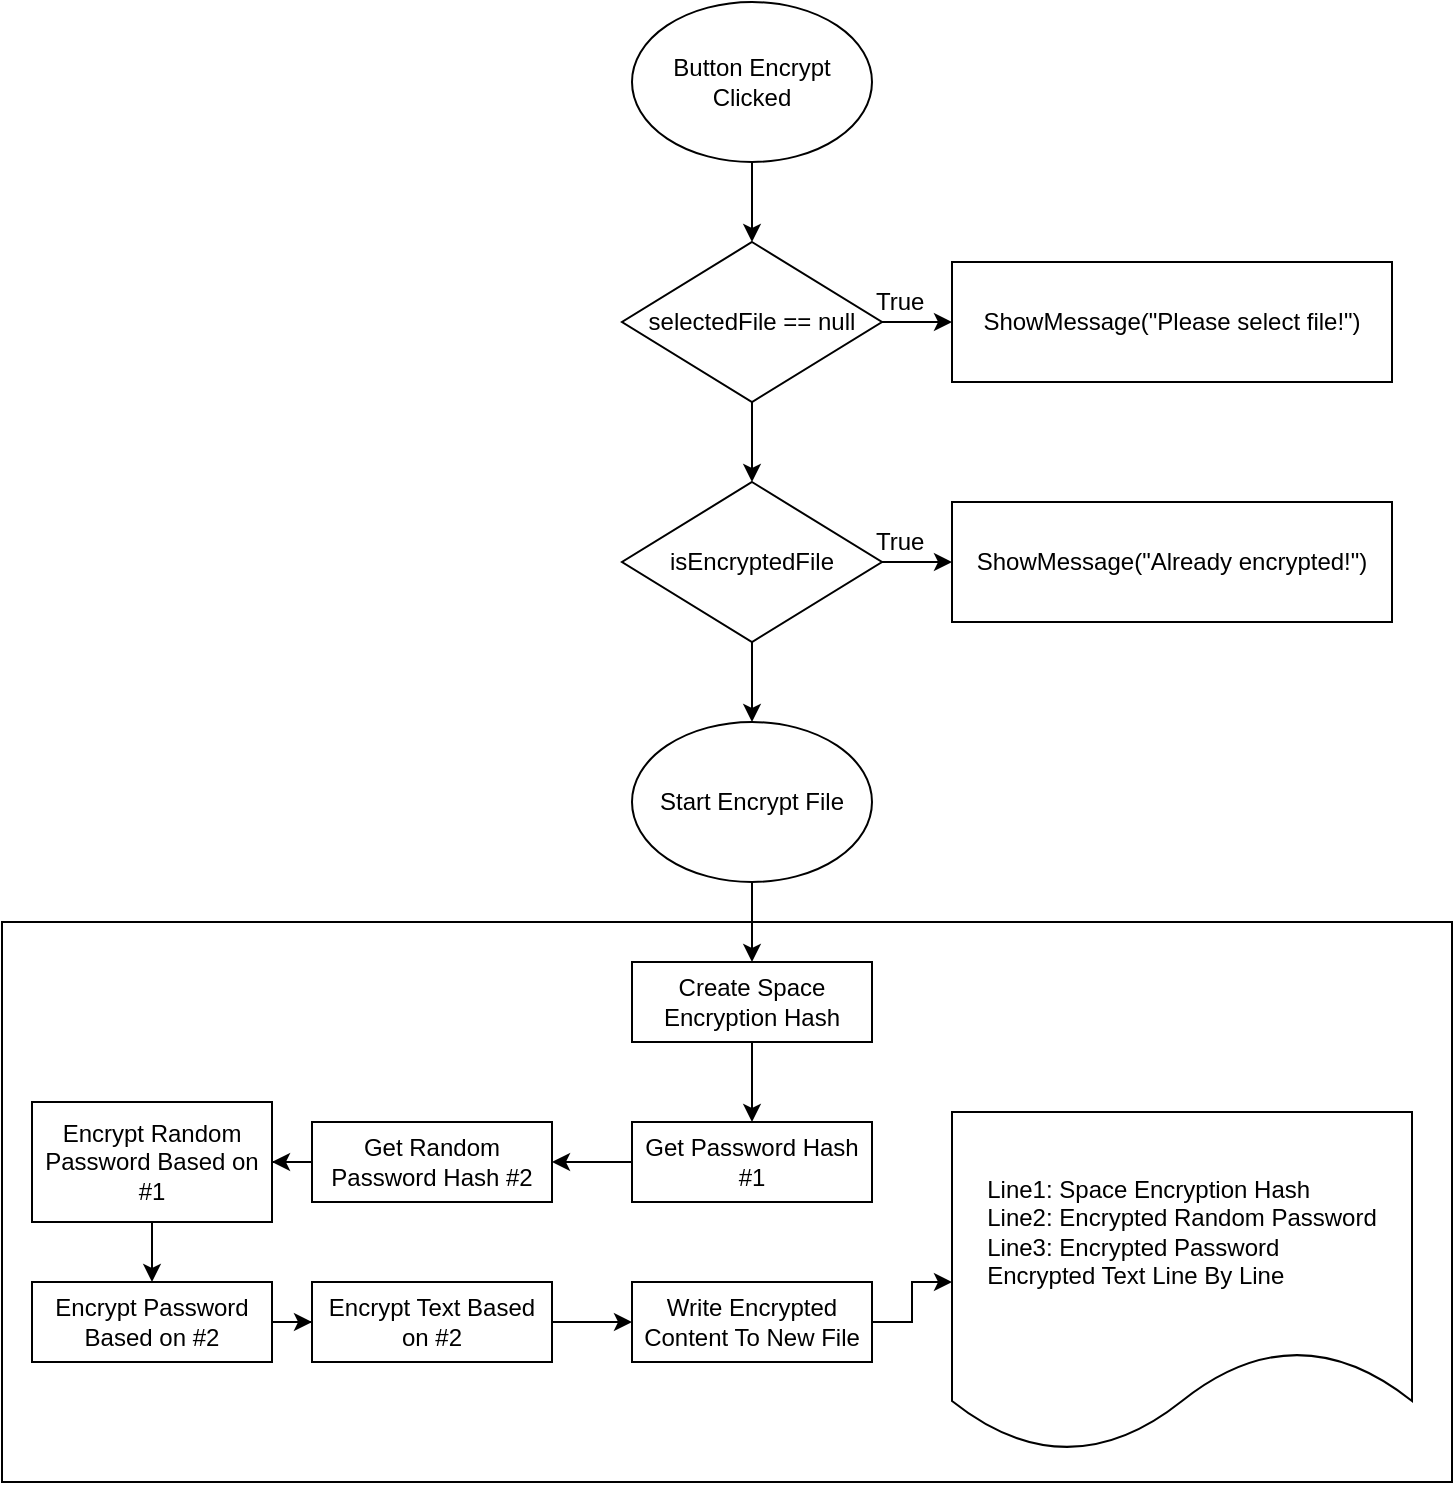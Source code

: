 <mxfile version="10.8.6" type="device"><diagram id="VzaXRbOKUX0PakCJt0m0" name="Page-1"><mxGraphModel dx="864" dy="453" grid="1" gridSize="10" guides="1" tooltips="1" connect="1" arrows="1" fold="1" page="1" pageScale="1" pageWidth="827" pageHeight="1169" background="none" math="0" shadow="0"><root><mxCell id="0"/><mxCell id="1" parent="0"/><mxCell id="_jRNHD0893xCkCkebJ4V-27" value="" style="rounded=0;whiteSpace=wrap;html=1;fillColor=none;" vertex="1" parent="1"><mxGeometry x="5" y="540" width="725" height="280" as="geometry"/></mxCell><mxCell id="_jRNHD0893xCkCkebJ4V-3" value="" style="edgeStyle=orthogonalEdgeStyle;rounded=0;orthogonalLoop=1;jettySize=auto;html=1;" edge="1" parent="1" source="_jRNHD0893xCkCkebJ4V-1" target="_jRNHD0893xCkCkebJ4V-2"><mxGeometry relative="1" as="geometry"/></mxCell><mxCell id="_jRNHD0893xCkCkebJ4V-1" value="&lt;font style=&quot;font-size: 12px&quot;&gt;Button Encrypt Clicked&lt;/font&gt;" style="ellipse;whiteSpace=wrap;html=1;" vertex="1" parent="1"><mxGeometry x="320" y="80" width="120" height="80" as="geometry"/></mxCell><mxCell id="_jRNHD0893xCkCkebJ4V-5" value="" style="edgeStyle=orthogonalEdgeStyle;rounded=0;orthogonalLoop=1;jettySize=auto;html=1;" edge="1" parent="1" source="_jRNHD0893xCkCkebJ4V-2" target="_jRNHD0893xCkCkebJ4V-4"><mxGeometry relative="1" as="geometry"/></mxCell><mxCell id="_jRNHD0893xCkCkebJ4V-9" value="" style="edgeStyle=orthogonalEdgeStyle;rounded=0;orthogonalLoop=1;jettySize=auto;html=1;" edge="1" parent="1" source="_jRNHD0893xCkCkebJ4V-2" target="_jRNHD0893xCkCkebJ4V-8"><mxGeometry relative="1" as="geometry"/></mxCell><mxCell id="_jRNHD0893xCkCkebJ4V-2" value="&lt;font style=&quot;font-size: 12px&quot;&gt;selectedFile == null&lt;/font&gt;" style="rhombus;whiteSpace=wrap;html=1;" vertex="1" parent="1"><mxGeometry x="315" y="200" width="130" height="80" as="geometry"/></mxCell><mxCell id="_jRNHD0893xCkCkebJ4V-4" value="ShowMessage(&quot;Please select file!&quot;)" style="rounded=0;whiteSpace=wrap;html=1;" vertex="1" parent="1"><mxGeometry x="480" y="210" width="220" height="60" as="geometry"/></mxCell><mxCell id="_jRNHD0893xCkCkebJ4V-6" value="True" style="text;html=1;resizable=0;points=[];autosize=1;align=left;verticalAlign=top;spacingTop=-4;" vertex="1" parent="1"><mxGeometry x="440" y="220" width="40" height="20" as="geometry"/></mxCell><mxCell id="_jRNHD0893xCkCkebJ4V-12" value="" style="edgeStyle=orthogonalEdgeStyle;rounded=0;orthogonalLoop=1;jettySize=auto;html=1;" edge="1" parent="1" source="_jRNHD0893xCkCkebJ4V-8" target="_jRNHD0893xCkCkebJ4V-11"><mxGeometry relative="1" as="geometry"/></mxCell><mxCell id="_jRNHD0893xCkCkebJ4V-16" value="" style="edgeStyle=orthogonalEdgeStyle;rounded=0;orthogonalLoop=1;jettySize=auto;html=1;" edge="1" parent="1" source="_jRNHD0893xCkCkebJ4V-8" target="_jRNHD0893xCkCkebJ4V-14"><mxGeometry relative="1" as="geometry"/></mxCell><mxCell id="_jRNHD0893xCkCkebJ4V-8" value="&lt;font style=&quot;font-size: 12px&quot;&gt;isEncryptedFile&lt;/font&gt;" style="rhombus;whiteSpace=wrap;html=1;" vertex="1" parent="1"><mxGeometry x="315" y="320" width="130" height="80" as="geometry"/></mxCell><mxCell id="_jRNHD0893xCkCkebJ4V-10" value="True&lt;br&gt;" style="text;html=1;resizable=0;points=[];autosize=1;align=left;verticalAlign=top;spacingTop=-4;" vertex="1" parent="1"><mxGeometry x="440" y="340" width="40" height="20" as="geometry"/></mxCell><mxCell id="_jRNHD0893xCkCkebJ4V-11" value="ShowMessage(&quot;Already encrypted!&quot;)" style="rounded=0;whiteSpace=wrap;html=1;" vertex="1" parent="1"><mxGeometry x="480" y="330" width="220" height="60" as="geometry"/></mxCell><mxCell id="_jRNHD0893xCkCkebJ4V-22" value="" style="edgeStyle=orthogonalEdgeStyle;rounded=0;orthogonalLoop=1;jettySize=auto;html=1;entryX=0.5;entryY=0;entryDx=0;entryDy=0;" edge="1" parent="1" source="_jRNHD0893xCkCkebJ4V-14" target="_jRNHD0893xCkCkebJ4V-17"><mxGeometry relative="1" as="geometry"><mxPoint x="564.998" y="539.667" as="targetPoint"/></mxGeometry></mxCell><mxCell id="_jRNHD0893xCkCkebJ4V-14" value="&lt;font style=&quot;font-size: 12px&quot;&gt;Start Encrypt File&lt;/font&gt;" style="ellipse;whiteSpace=wrap;html=1;" vertex="1" parent="1"><mxGeometry x="320" y="440" width="120" height="80" as="geometry"/></mxCell><mxCell id="_jRNHD0893xCkCkebJ4V-24" value="" style="edgeStyle=orthogonalEdgeStyle;rounded=0;orthogonalLoop=1;jettySize=auto;html=1;" edge="1" parent="1" source="_jRNHD0893xCkCkebJ4V-17"><mxGeometry relative="1" as="geometry"><mxPoint x="380" y="640" as="targetPoint"/><Array as="points"><mxPoint x="380" y="640"/><mxPoint x="380" y="640"/></Array></mxGeometry></mxCell><mxCell id="_jRNHD0893xCkCkebJ4V-17" value="Create Space Encryption Hash" style="rounded=0;whiteSpace=wrap;html=1;" vertex="1" parent="1"><mxGeometry x="320" y="560" width="120" height="40" as="geometry"/></mxCell><mxCell id="_jRNHD0893xCkCkebJ4V-26" value="" style="edgeStyle=orthogonalEdgeStyle;rounded=0;orthogonalLoop=1;jettySize=auto;html=1;" edge="1" parent="1" source="_jRNHD0893xCkCkebJ4V-18" target="_jRNHD0893xCkCkebJ4V-25"><mxGeometry relative="1" as="geometry"/></mxCell><mxCell id="_jRNHD0893xCkCkebJ4V-18" value="Get Password Hash #1" style="rounded=0;whiteSpace=wrap;html=1;" vertex="1" parent="1"><mxGeometry x="320" y="640" width="120" height="40" as="geometry"/></mxCell><mxCell id="_jRNHD0893xCkCkebJ4V-29" value="" style="edgeStyle=orthogonalEdgeStyle;rounded=0;orthogonalLoop=1;jettySize=auto;html=1;" edge="1" parent="1" source="_jRNHD0893xCkCkebJ4V-25" target="_jRNHD0893xCkCkebJ4V-28"><mxGeometry relative="1" as="geometry"/></mxCell><mxCell id="_jRNHD0893xCkCkebJ4V-25" value="&lt;span&gt;Get Random Password Hash #2&lt;/span&gt;" style="rounded=0;whiteSpace=wrap;html=1;" vertex="1" parent="1"><mxGeometry x="160" y="640" width="120" height="40" as="geometry"/></mxCell><mxCell id="_jRNHD0893xCkCkebJ4V-33" value="" style="edgeStyle=orthogonalEdgeStyle;rounded=0;orthogonalLoop=1;jettySize=auto;html=1;" edge="1" parent="1" source="_jRNHD0893xCkCkebJ4V-28" target="_jRNHD0893xCkCkebJ4V-30"><mxGeometry relative="1" as="geometry"><mxPoint x="-60" y="660" as="targetPoint"/><Array as="points"/></mxGeometry></mxCell><mxCell id="_jRNHD0893xCkCkebJ4V-28" value="&lt;span&gt;Encrypt Random Password Based on #1&lt;/span&gt;" style="rounded=0;whiteSpace=wrap;html=1;" vertex="1" parent="1"><mxGeometry x="20" y="630" width="120" height="60" as="geometry"/></mxCell><mxCell id="_jRNHD0893xCkCkebJ4V-35" value="" style="edgeStyle=orthogonalEdgeStyle;rounded=0;orthogonalLoop=1;jettySize=auto;html=1;" edge="1" parent="1" source="_jRNHD0893xCkCkebJ4V-30" target="_jRNHD0893xCkCkebJ4V-34"><mxGeometry relative="1" as="geometry"/></mxCell><mxCell id="_jRNHD0893xCkCkebJ4V-30" value="&lt;span&gt;Encrypt Password Based on #2&lt;br&gt;&lt;/span&gt;" style="rounded=0;whiteSpace=wrap;html=1;" vertex="1" parent="1"><mxGeometry x="20" y="720" width="120" height="40" as="geometry"/></mxCell><mxCell id="_jRNHD0893xCkCkebJ4V-38" value="" style="edgeStyle=orthogonalEdgeStyle;rounded=0;orthogonalLoop=1;jettySize=auto;html=1;" edge="1" parent="1" source="_jRNHD0893xCkCkebJ4V-34" target="_jRNHD0893xCkCkebJ4V-37"><mxGeometry relative="1" as="geometry"/></mxCell><mxCell id="_jRNHD0893xCkCkebJ4V-34" value="&lt;span&gt;Encrypt Text Based on #2&lt;br&gt;&lt;/span&gt;" style="rounded=0;whiteSpace=wrap;html=1;" vertex="1" parent="1"><mxGeometry x="160" y="720" width="120" height="40" as="geometry"/></mxCell><mxCell id="_jRNHD0893xCkCkebJ4V-41" value="" style="edgeStyle=orthogonalEdgeStyle;rounded=0;orthogonalLoop=1;jettySize=auto;html=1;" edge="1" parent="1" source="_jRNHD0893xCkCkebJ4V-37" target="_jRNHD0893xCkCkebJ4V-40"><mxGeometry relative="1" as="geometry"/></mxCell><mxCell id="_jRNHD0893xCkCkebJ4V-37" value="&lt;span&gt;Write Encrypted Content To New File&lt;br&gt;&lt;/span&gt;" style="rounded=0;whiteSpace=wrap;html=1;" vertex="1" parent="1"><mxGeometry x="320" y="720" width="120" height="40" as="geometry"/></mxCell><mxCell id="_jRNHD0893xCkCkebJ4V-40" value="&lt;div style=&quot;text-align: left&quot;&gt;&lt;span&gt;Line1: Space Encryption Hash&lt;/span&gt;&lt;/div&gt;&lt;div style=&quot;text-align: left&quot;&gt;&lt;span&gt;Line2: Encrypted Random Password&lt;/span&gt;&lt;/div&gt;&lt;div style=&quot;text-align: left&quot;&gt;&lt;span&gt;Line3: Encrypted Password&lt;/span&gt;&lt;/div&gt;&lt;div style=&quot;text-align: left&quot;&gt;Encrypted Text Line By Line&lt;/div&gt;" style="shape=document;whiteSpace=wrap;html=1;boundedLbl=1;fillColor=none;" vertex="1" parent="1"><mxGeometry x="480" y="635" width="230" height="170" as="geometry"/></mxCell></root></mxGraphModel></diagram></mxfile>